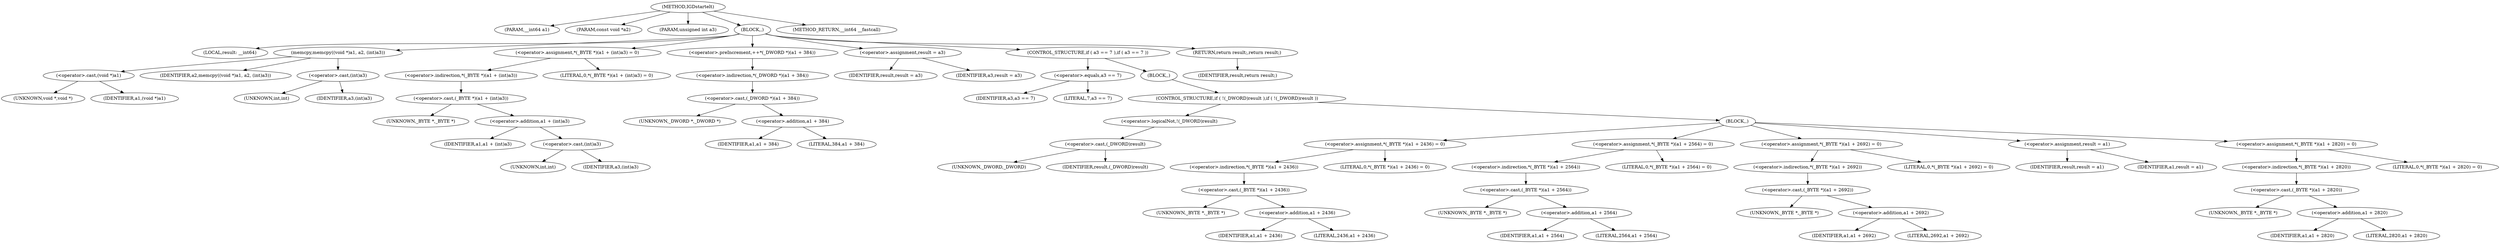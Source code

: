 digraph IGDstartelt {  
"1000102" [label = "(METHOD,IGDstartelt)" ]
"1000103" [label = "(PARAM,__int64 a1)" ]
"1000104" [label = "(PARAM,const void *a2)" ]
"1000105" [label = "(PARAM,unsigned int a3)" ]
"1000106" [label = "(BLOCK,,)" ]
"1000107" [label = "(LOCAL,result: __int64)" ]
"1000108" [label = "(memcpy,memcpy((void *)a1, a2, (int)a3))" ]
"1000109" [label = "(<operator>.cast,(void *)a1)" ]
"1000110" [label = "(UNKNOWN,void *,void *)" ]
"1000111" [label = "(IDENTIFIER,a1,(void *)a1)" ]
"1000112" [label = "(IDENTIFIER,a2,memcpy((void *)a1, a2, (int)a3))" ]
"1000113" [label = "(<operator>.cast,(int)a3)" ]
"1000114" [label = "(UNKNOWN,int,int)" ]
"1000115" [label = "(IDENTIFIER,a3,(int)a3)" ]
"1000116" [label = "(<operator>.assignment,*(_BYTE *)(a1 + (int)a3) = 0)" ]
"1000117" [label = "(<operator>.indirection,*(_BYTE *)(a1 + (int)a3))" ]
"1000118" [label = "(<operator>.cast,(_BYTE *)(a1 + (int)a3))" ]
"1000119" [label = "(UNKNOWN,_BYTE *,_BYTE *)" ]
"1000120" [label = "(<operator>.addition,a1 + (int)a3)" ]
"1000121" [label = "(IDENTIFIER,a1,a1 + (int)a3)" ]
"1000122" [label = "(<operator>.cast,(int)a3)" ]
"1000123" [label = "(UNKNOWN,int,int)" ]
"1000124" [label = "(IDENTIFIER,a3,(int)a3)" ]
"1000125" [label = "(LITERAL,0,*(_BYTE *)(a1 + (int)a3) = 0)" ]
"1000126" [label = "(<operator>.preIncrement,++*(_DWORD *)(a1 + 384))" ]
"1000127" [label = "(<operator>.indirection,*(_DWORD *)(a1 + 384))" ]
"1000128" [label = "(<operator>.cast,(_DWORD *)(a1 + 384))" ]
"1000129" [label = "(UNKNOWN,_DWORD *,_DWORD *)" ]
"1000130" [label = "(<operator>.addition,a1 + 384)" ]
"1000131" [label = "(IDENTIFIER,a1,a1 + 384)" ]
"1000132" [label = "(LITERAL,384,a1 + 384)" ]
"1000133" [label = "(<operator>.assignment,result = a3)" ]
"1000134" [label = "(IDENTIFIER,result,result = a3)" ]
"1000135" [label = "(IDENTIFIER,a3,result = a3)" ]
"1000136" [label = "(CONTROL_STRUCTURE,if ( a3 == 7 ),if ( a3 == 7 ))" ]
"1000137" [label = "(<operator>.equals,a3 == 7)" ]
"1000138" [label = "(IDENTIFIER,a3,a3 == 7)" ]
"1000139" [label = "(LITERAL,7,a3 == 7)" ]
"1000140" [label = "(BLOCK,,)" ]
"1000141" [label = "(CONTROL_STRUCTURE,if ( !(_DWORD)result ),if ( !(_DWORD)result ))" ]
"1000142" [label = "(<operator>.logicalNot,!(_DWORD)result)" ]
"1000143" [label = "(<operator>.cast,(_DWORD)result)" ]
"1000144" [label = "(UNKNOWN,_DWORD,_DWORD)" ]
"1000145" [label = "(IDENTIFIER,result,(_DWORD)result)" ]
"1000146" [label = "(BLOCK,,)" ]
"1000147" [label = "(<operator>.assignment,*(_BYTE *)(a1 + 2436) = 0)" ]
"1000148" [label = "(<operator>.indirection,*(_BYTE *)(a1 + 2436))" ]
"1000149" [label = "(<operator>.cast,(_BYTE *)(a1 + 2436))" ]
"1000150" [label = "(UNKNOWN,_BYTE *,_BYTE *)" ]
"1000151" [label = "(<operator>.addition,a1 + 2436)" ]
"1000152" [label = "(IDENTIFIER,a1,a1 + 2436)" ]
"1000153" [label = "(LITERAL,2436,a1 + 2436)" ]
"1000154" [label = "(LITERAL,0,*(_BYTE *)(a1 + 2436) = 0)" ]
"1000155" [label = "(<operator>.assignment,*(_BYTE *)(a1 + 2564) = 0)" ]
"1000156" [label = "(<operator>.indirection,*(_BYTE *)(a1 + 2564))" ]
"1000157" [label = "(<operator>.cast,(_BYTE *)(a1 + 2564))" ]
"1000158" [label = "(UNKNOWN,_BYTE *,_BYTE *)" ]
"1000159" [label = "(<operator>.addition,a1 + 2564)" ]
"1000160" [label = "(IDENTIFIER,a1,a1 + 2564)" ]
"1000161" [label = "(LITERAL,2564,a1 + 2564)" ]
"1000162" [label = "(LITERAL,0,*(_BYTE *)(a1 + 2564) = 0)" ]
"1000163" [label = "(<operator>.assignment,*(_BYTE *)(a1 + 2692) = 0)" ]
"1000164" [label = "(<operator>.indirection,*(_BYTE *)(a1 + 2692))" ]
"1000165" [label = "(<operator>.cast,(_BYTE *)(a1 + 2692))" ]
"1000166" [label = "(UNKNOWN,_BYTE *,_BYTE *)" ]
"1000167" [label = "(<operator>.addition,a1 + 2692)" ]
"1000168" [label = "(IDENTIFIER,a1,a1 + 2692)" ]
"1000169" [label = "(LITERAL,2692,a1 + 2692)" ]
"1000170" [label = "(LITERAL,0,*(_BYTE *)(a1 + 2692) = 0)" ]
"1000171" [label = "(<operator>.assignment,result = a1)" ]
"1000172" [label = "(IDENTIFIER,result,result = a1)" ]
"1000173" [label = "(IDENTIFIER,a1,result = a1)" ]
"1000174" [label = "(<operator>.assignment,*(_BYTE *)(a1 + 2820) = 0)" ]
"1000175" [label = "(<operator>.indirection,*(_BYTE *)(a1 + 2820))" ]
"1000176" [label = "(<operator>.cast,(_BYTE *)(a1 + 2820))" ]
"1000177" [label = "(UNKNOWN,_BYTE *,_BYTE *)" ]
"1000178" [label = "(<operator>.addition,a1 + 2820)" ]
"1000179" [label = "(IDENTIFIER,a1,a1 + 2820)" ]
"1000180" [label = "(LITERAL,2820,a1 + 2820)" ]
"1000181" [label = "(LITERAL,0,*(_BYTE *)(a1 + 2820) = 0)" ]
"1000182" [label = "(RETURN,return result;,return result;)" ]
"1000183" [label = "(IDENTIFIER,result,return result;)" ]
"1000184" [label = "(METHOD_RETURN,__int64 __fastcall)" ]
  "1000102" -> "1000103" 
  "1000102" -> "1000104" 
  "1000102" -> "1000105" 
  "1000102" -> "1000106" 
  "1000102" -> "1000184" 
  "1000106" -> "1000107" 
  "1000106" -> "1000108" 
  "1000106" -> "1000116" 
  "1000106" -> "1000126" 
  "1000106" -> "1000133" 
  "1000106" -> "1000136" 
  "1000106" -> "1000182" 
  "1000108" -> "1000109" 
  "1000108" -> "1000112" 
  "1000108" -> "1000113" 
  "1000109" -> "1000110" 
  "1000109" -> "1000111" 
  "1000113" -> "1000114" 
  "1000113" -> "1000115" 
  "1000116" -> "1000117" 
  "1000116" -> "1000125" 
  "1000117" -> "1000118" 
  "1000118" -> "1000119" 
  "1000118" -> "1000120" 
  "1000120" -> "1000121" 
  "1000120" -> "1000122" 
  "1000122" -> "1000123" 
  "1000122" -> "1000124" 
  "1000126" -> "1000127" 
  "1000127" -> "1000128" 
  "1000128" -> "1000129" 
  "1000128" -> "1000130" 
  "1000130" -> "1000131" 
  "1000130" -> "1000132" 
  "1000133" -> "1000134" 
  "1000133" -> "1000135" 
  "1000136" -> "1000137" 
  "1000136" -> "1000140" 
  "1000137" -> "1000138" 
  "1000137" -> "1000139" 
  "1000140" -> "1000141" 
  "1000141" -> "1000142" 
  "1000141" -> "1000146" 
  "1000142" -> "1000143" 
  "1000143" -> "1000144" 
  "1000143" -> "1000145" 
  "1000146" -> "1000147" 
  "1000146" -> "1000155" 
  "1000146" -> "1000163" 
  "1000146" -> "1000171" 
  "1000146" -> "1000174" 
  "1000147" -> "1000148" 
  "1000147" -> "1000154" 
  "1000148" -> "1000149" 
  "1000149" -> "1000150" 
  "1000149" -> "1000151" 
  "1000151" -> "1000152" 
  "1000151" -> "1000153" 
  "1000155" -> "1000156" 
  "1000155" -> "1000162" 
  "1000156" -> "1000157" 
  "1000157" -> "1000158" 
  "1000157" -> "1000159" 
  "1000159" -> "1000160" 
  "1000159" -> "1000161" 
  "1000163" -> "1000164" 
  "1000163" -> "1000170" 
  "1000164" -> "1000165" 
  "1000165" -> "1000166" 
  "1000165" -> "1000167" 
  "1000167" -> "1000168" 
  "1000167" -> "1000169" 
  "1000171" -> "1000172" 
  "1000171" -> "1000173" 
  "1000174" -> "1000175" 
  "1000174" -> "1000181" 
  "1000175" -> "1000176" 
  "1000176" -> "1000177" 
  "1000176" -> "1000178" 
  "1000178" -> "1000179" 
  "1000178" -> "1000180" 
  "1000182" -> "1000183" 
}
